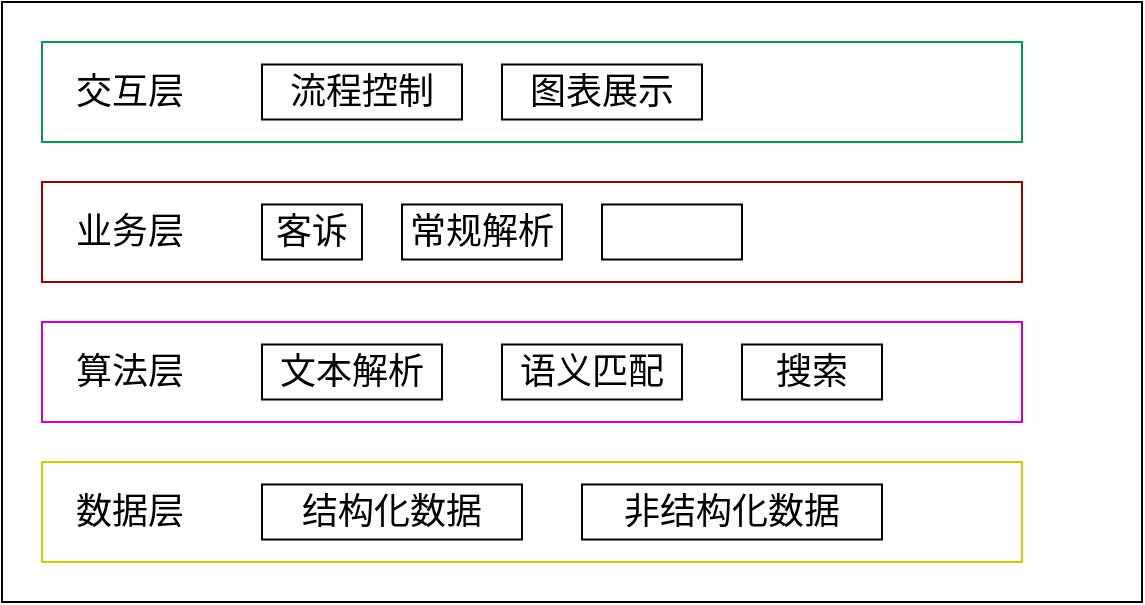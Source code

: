 <mxfile version="15.8.9" type="github">
  <diagram id="IC3ZQei9TfHBi2FQQB53" name="Page-1">
    <mxGraphModel dx="761" dy="399" grid="1" gridSize="10" guides="1" tooltips="1" connect="1" arrows="1" fold="1" page="1" pageScale="1" pageWidth="827" pageHeight="1169" math="0" shadow="0">
      <root>
        <mxCell id="0" />
        <mxCell id="1" parent="0" />
        <mxCell id="_3rJQGCCfjA62qKBPhht-3" value="" style="rounded=0;whiteSpace=wrap;html=1;" vertex="1" parent="1">
          <mxGeometry x="120" y="240" width="570" height="300" as="geometry" />
        </mxCell>
        <mxCell id="_3rJQGCCfjA62qKBPhht-4" value="&lt;font style=&quot;font-size: 18px&quot;&gt;&amp;nbsp; &amp;nbsp;交互层&lt;/font&gt;" style="rounded=0;whiteSpace=wrap;html=1;strokeColor=#00994D;align=left;" vertex="1" parent="1">
          <mxGeometry x="140" y="260" width="490" height="50" as="geometry" />
        </mxCell>
        <mxCell id="_3rJQGCCfjA62qKBPhht-5" value="&lt;font style=&quot;font-size: 18px&quot;&gt;&amp;nbsp; &amp;nbsp;业务层&lt;/font&gt;" style="rounded=0;whiteSpace=wrap;html=1;strokeColor=#990000;align=left;" vertex="1" parent="1">
          <mxGeometry x="140" y="330" width="490" height="50" as="geometry" />
        </mxCell>
        <mxCell id="_3rJQGCCfjA62qKBPhht-6" value="&lt;font style=&quot;font-size: 18px&quot;&gt;&amp;nbsp; &amp;nbsp;算法层&lt;/font&gt;" style="rounded=0;whiteSpace=wrap;html=1;strokeColor=#CC00CC;align=left;" vertex="1" parent="1">
          <mxGeometry x="140" y="400" width="490" height="50" as="geometry" />
        </mxCell>
        <mxCell id="_3rJQGCCfjA62qKBPhht-7" value="&lt;font style=&quot;font-size: 18px&quot;&gt;&amp;nbsp; &amp;nbsp;数据层&lt;/font&gt;" style="rounded=0;whiteSpace=wrap;html=1;strokeColor=#CCCC00;align=left;" vertex="1" parent="1">
          <mxGeometry x="140" y="470" width="490" height="50" as="geometry" />
        </mxCell>
        <mxCell id="_3rJQGCCfjA62qKBPhht-21" value="结构化数据" style="rounded=0;whiteSpace=wrap;html=1;fontSize=18;strokeColor=#000000;strokeWidth=1;" vertex="1" parent="1">
          <mxGeometry x="250" y="481.25" width="130" height="27.5" as="geometry" />
        </mxCell>
        <mxCell id="_3rJQGCCfjA62qKBPhht-22" value="非结构化数据" style="rounded=0;whiteSpace=wrap;html=1;fontSize=18;strokeColor=#000000;strokeWidth=1;" vertex="1" parent="1">
          <mxGeometry x="410" y="481.25" width="150" height="27.5" as="geometry" />
        </mxCell>
        <mxCell id="_3rJQGCCfjA62qKBPhht-23" value="文本解析" style="rounded=0;whiteSpace=wrap;html=1;fontSize=18;strokeColor=#000000;strokeWidth=1;" vertex="1" parent="1">
          <mxGeometry x="250" y="411.25" width="90" height="27.5" as="geometry" />
        </mxCell>
        <mxCell id="_3rJQGCCfjA62qKBPhht-24" value="语义匹配" style="rounded=0;whiteSpace=wrap;html=1;fontSize=18;strokeColor=#000000;strokeWidth=1;" vertex="1" parent="1">
          <mxGeometry x="370" y="411.25" width="90" height="27.5" as="geometry" />
        </mxCell>
        <mxCell id="_3rJQGCCfjA62qKBPhht-25" value="搜索" style="rounded=0;whiteSpace=wrap;html=1;fontSize=18;strokeColor=#000000;strokeWidth=1;" vertex="1" parent="1">
          <mxGeometry x="490" y="411.25" width="70" height="27.5" as="geometry" />
        </mxCell>
        <mxCell id="_3rJQGCCfjA62qKBPhht-26" value="客诉" style="rounded=0;whiteSpace=wrap;html=1;fontSize=18;strokeColor=#000000;strokeWidth=1;" vertex="1" parent="1">
          <mxGeometry x="250" y="341.25" width="50" height="27.5" as="geometry" />
        </mxCell>
        <mxCell id="_3rJQGCCfjA62qKBPhht-27" value="常规解析" style="rounded=0;whiteSpace=wrap;html=1;fontSize=18;strokeColor=#000000;strokeWidth=1;" vertex="1" parent="1">
          <mxGeometry x="320" y="341.25" width="80" height="27.5" as="geometry" />
        </mxCell>
        <mxCell id="_3rJQGCCfjA62qKBPhht-28" value="" style="rounded=0;whiteSpace=wrap;html=1;fontSize=18;strokeColor=#000000;strokeWidth=1;" vertex="1" parent="1">
          <mxGeometry x="420" y="341.25" width="70" height="27.5" as="geometry" />
        </mxCell>
        <mxCell id="_3rJQGCCfjA62qKBPhht-29" value="流程控制" style="rounded=0;whiteSpace=wrap;html=1;fontSize=18;strokeColor=#000000;strokeWidth=1;" vertex="1" parent="1">
          <mxGeometry x="250" y="271.25" width="100" height="27.5" as="geometry" />
        </mxCell>
        <mxCell id="_3rJQGCCfjA62qKBPhht-30" value="图表展示" style="rounded=0;whiteSpace=wrap;html=1;fontSize=18;strokeColor=#000000;strokeWidth=1;" vertex="1" parent="1">
          <mxGeometry x="370" y="271.25" width="100" height="27.5" as="geometry" />
        </mxCell>
      </root>
    </mxGraphModel>
  </diagram>
</mxfile>
